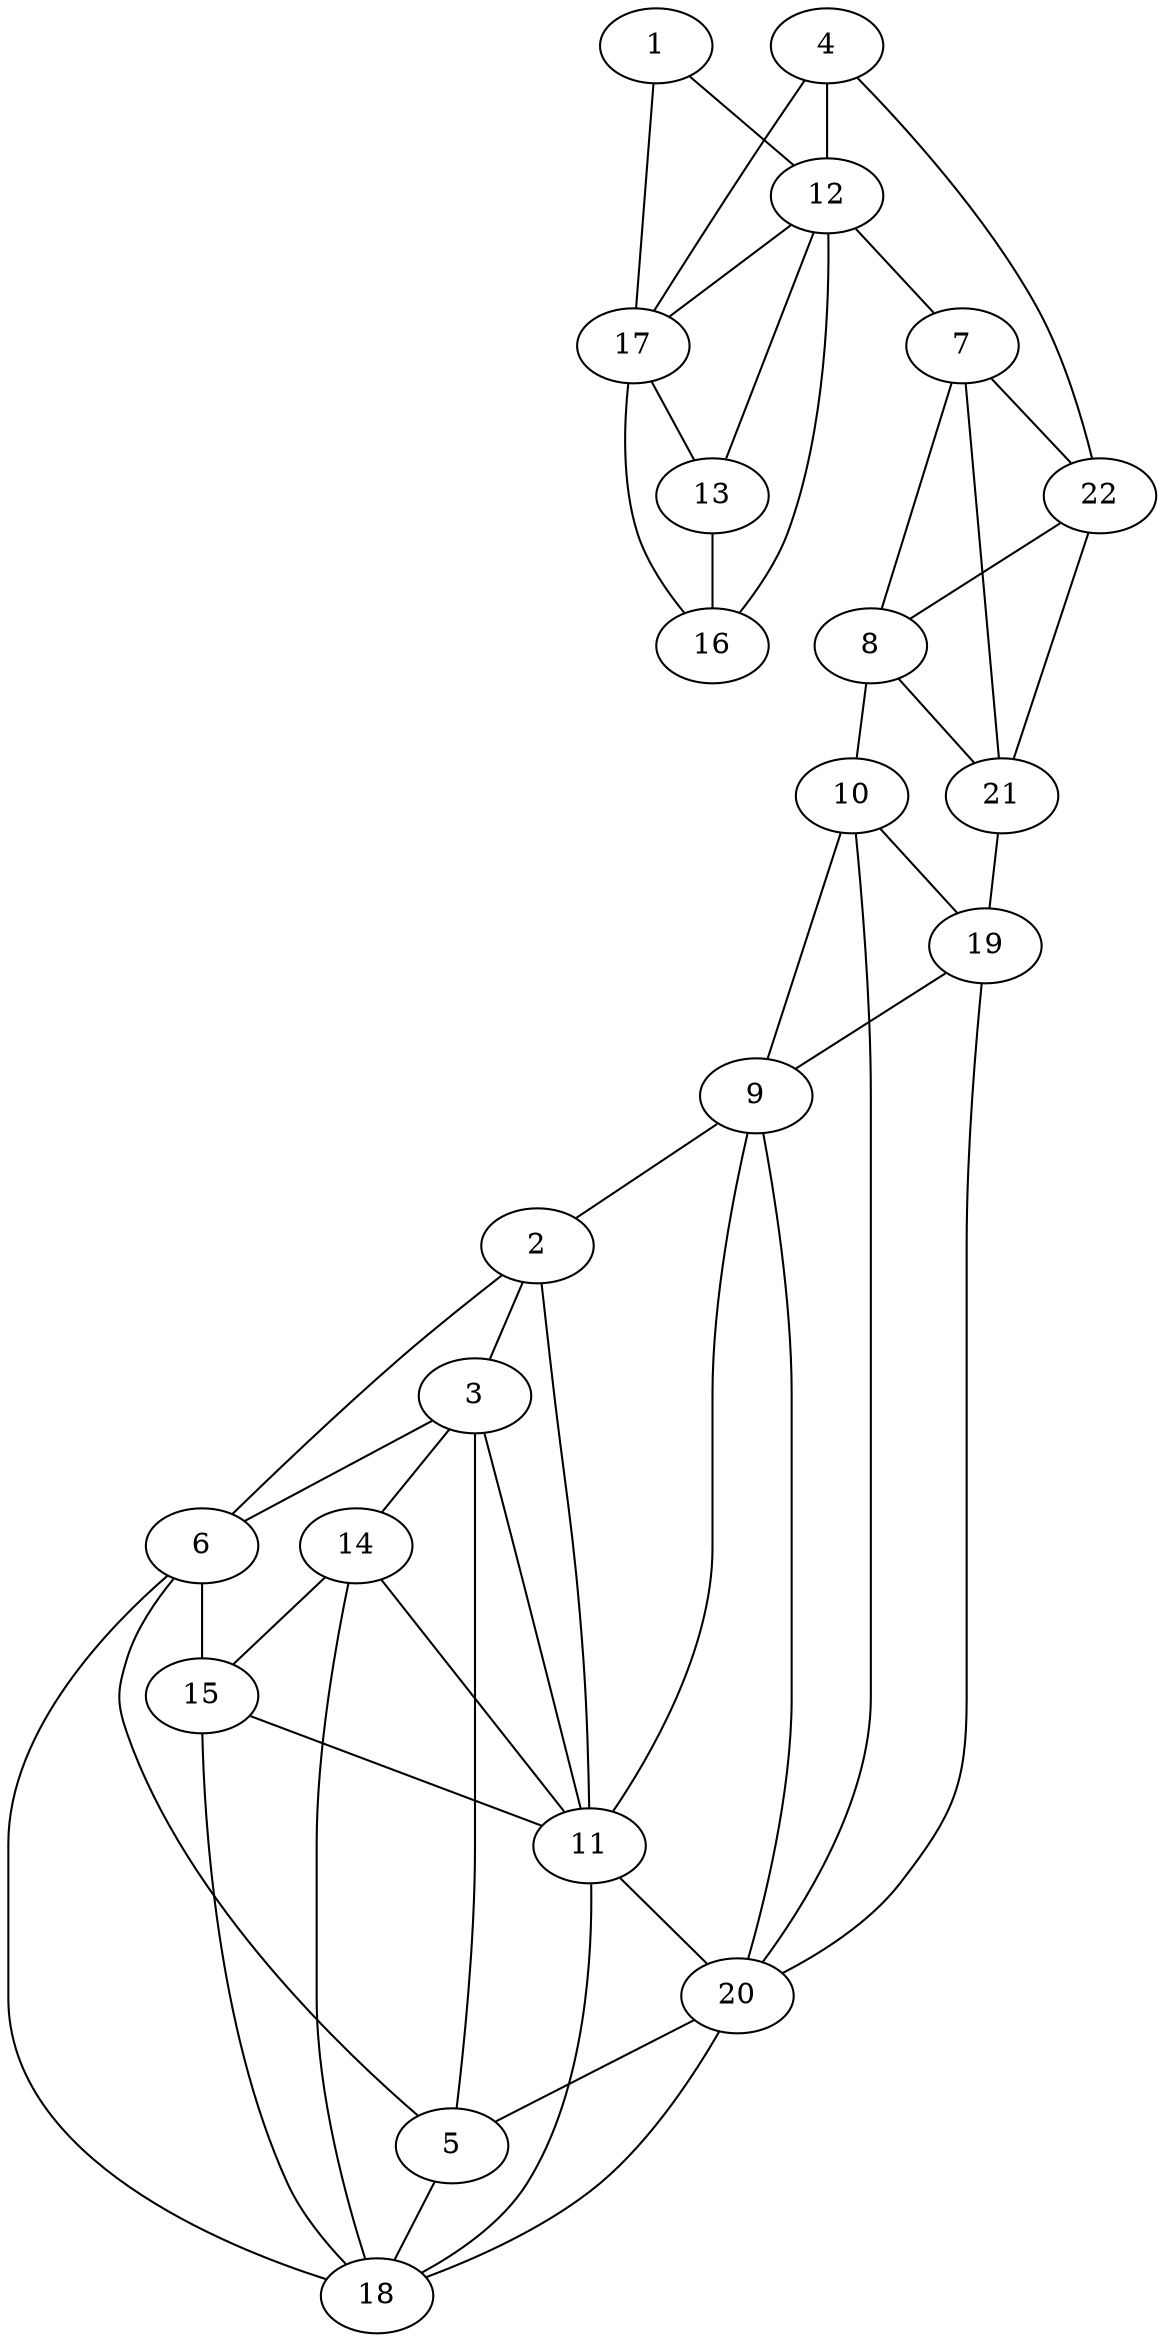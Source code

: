 graph pdb1qnh {
	1	 [aaLength=14,
		sequence=PRTCENFRALCTGE,
		type=0];
	12	 [aaLength=10,
		sequence=NAGRIIFELF,
		type=1];
	1 -- 12	 [distance0="49.66288",
		frequency=1,
		type0=2];
	17	 [aaLength=10,
		sequence=NAGRIIFELF,
		type=1];
	1 -- 17	 [distance0="49.66288",
		frequency=1,
		type0=3];
	2	 [aaLength=5,
		sequence=PWLDG,
		type=0];
	3	 [aaLength=10,
		sequence=MNVVREMEKE,
		type=0];
	2 -- 3	 [distance0="22.7428",
		frequency=1,
		type0=1];
	6	 [aaLength=10,
		sequence=MNVVREMEKE,
		type=0];
	2 -- 6	 [distance0="31.93285",
		frequency=1,
		type0=2];
	11	 [aaLength=7,
		sequence=FGKVIEG,
		type=1];
	2 -- 11	 [distance0="4.0",
		frequency=1,
		type0=4];
	14	 [aaLength=8,
		sequence=VITDCGEW,
		type=1];
	3 -- 14	 [distance0="11.0",
		frequency=1,
		type0=4];
	3 -- 6	 [distance0="22.18655",
		frequency=1,
		type0=1];
	4	 [aaLength=14,
		sequence=PRTCENFRALCTGE,
		type=0];
	4 -- 12	 [distance0="77.44082",
		frequency=1,
		type0=2];
	4 -- 17	 [distance0="77.44082",
		frequency=1,
		type0=3];
	22	 [aaLength=5,
		sequence=HRIIP,
		type=1];
	4 -- 22	 [distance0="16.0",
		frequency=1,
		type0=4];
	5	 [aaLength=5,
		sequence=PWLDG,
		type=0];
	5 -- 3	 [distance0="43.65469",
		frequency=1,
		type0=2];
	5 -- 6	 [distance0="24.45957",
		frequency=1,
		type0=1];
	18	 [aaLength=7,
		sequence=FGKVIEG,
		type=1];
	5 -- 18	 [distance0="4.0",
		frequency=1,
		type0=4];
	15	 [aaLength=8,
		sequence=VITDCGEW,
		type=1];
	6 -- 15	 [distance0="11.0",
		frequency=1,
		type0=4];
	7	 [aaLength=3,
		sequence=IIP,
		type=1];
	8	 [aaLength=4,
		sequence=CQGG,
		type=1];
	7 -- 8	 [distance0="6.0",
		distance1="3.0",
		frequency=2,
		type0=2,
		type1=4];
	7 -- 22	 [distance0="2.0",
		frequency=1,
		type0=1];
	10	 [aaLength=4,
		sequence=LSMA,
		type=1];
	8 -- 10	 [distance0="32.0",
		frequency=1,
		type0=4];
	21	 [aaLength=4,
		sequence=CQGG,
		type=1];
	8 -- 21	 [distance0="0.0",
		frequency=1,
		type0=1];
	9	 [aaLength=4,
		sequence=LITL,
		type=1];
	9 -- 2	 [distance0="3.0",
		frequency=1,
		type0=4];
	9 -- 10	 [distance0="15.0",
		frequency=1,
		type0=2];
	20	 [aaLength=4,
		sequence=LITL,
		type=1];
	9 -- 20	 [distance0="0.0",
		frequency=1,
		type0=1];
	19	 [aaLength=4,
		sequence=LSMA,
		type=1];
	10 -- 19	 [distance0="0.0",
		frequency=1,
		type0=1];
	11 -- 3	 [distance0="0.0",
		frequency=1,
		type0=5];
	11 -- 9	 [distance0="16.0",
		frequency=1,
		type0=2];
	11 -- 18	 [distance0="0.0",
		frequency=1,
		type0=1];
	11 -- 20	 [distance0="16.0",
		frequency=1,
		type0=3];
	12 -- 7	 [distance0="36.0",
		frequency=1,
		type0=4];
	13	 [aaLength=9,
		sequence=KVFFDISID,
		type=1];
	12 -- 13	 [distance0="11.0",
		frequency=1,
		type0=2];
	12 -- 17	 [distance0="0.0",
		frequency=1,
		type0=1];
	16	 [aaLength=9,
		sequence=KVFFDISID,
		type=1];
	13 -- 16	 [distance0="0.0",
		frequency=1,
		type0=1];
	14 -- 11	 [distance0="28.0",
		frequency=1,
		type0=2];
	14 -- 15	 [distance0="0.0",
		frequency=1,
		type0=1];
	14 -- 18	 [distance0="28.0",
		frequency=1,
		type0=3];
	15 -- 11	 [distance0="28.0",
		frequency=1,
		type0=2];
	15 -- 18	 [distance0="28.0",
		frequency=1,
		type0=3];
	16 -- 12	 [distance0="11.0",
		frequency=1,
		type0=2];
	16 -- 17	 [distance0="11.0",
		distance1="2.0",
		frequency=2,
		type0=3,
		type1=4];
	17 -- 13	 [distance0="11.0",
		frequency=1,
		type0=2];
	18 -- 6	 [distance0="0.0",
		frequency=1,
		type0=5];
	18 -- 20	 [distance0="16.0",
		frequency=1,
		type0=3];
	19 -- 9	 [distance0="15.0",
		frequency=1,
		type0=2];
	19 -- 20	 [distance0="15.0",
		distance1="11.0",
		frequency=2,
		type0=3,
		type1=4];
	20 -- 5	 [distance0="3.0",
		frequency=1,
		type0=4];
	20 -- 10	 [distance0="15.0",
		frequency=1,
		type0=2];
	21 -- 7	 [distance0="6.0",
		frequency=1,
		type0=2];
	21 -- 19	 [distance0="32.0",
		frequency=1,
		type0=4];
	21 -- 22	 [distance0="8.0",
		frequency=1,
		type0=3];
	22 -- 8	 [distance0="8.0",
		frequency=1,
		type0=2];
}
